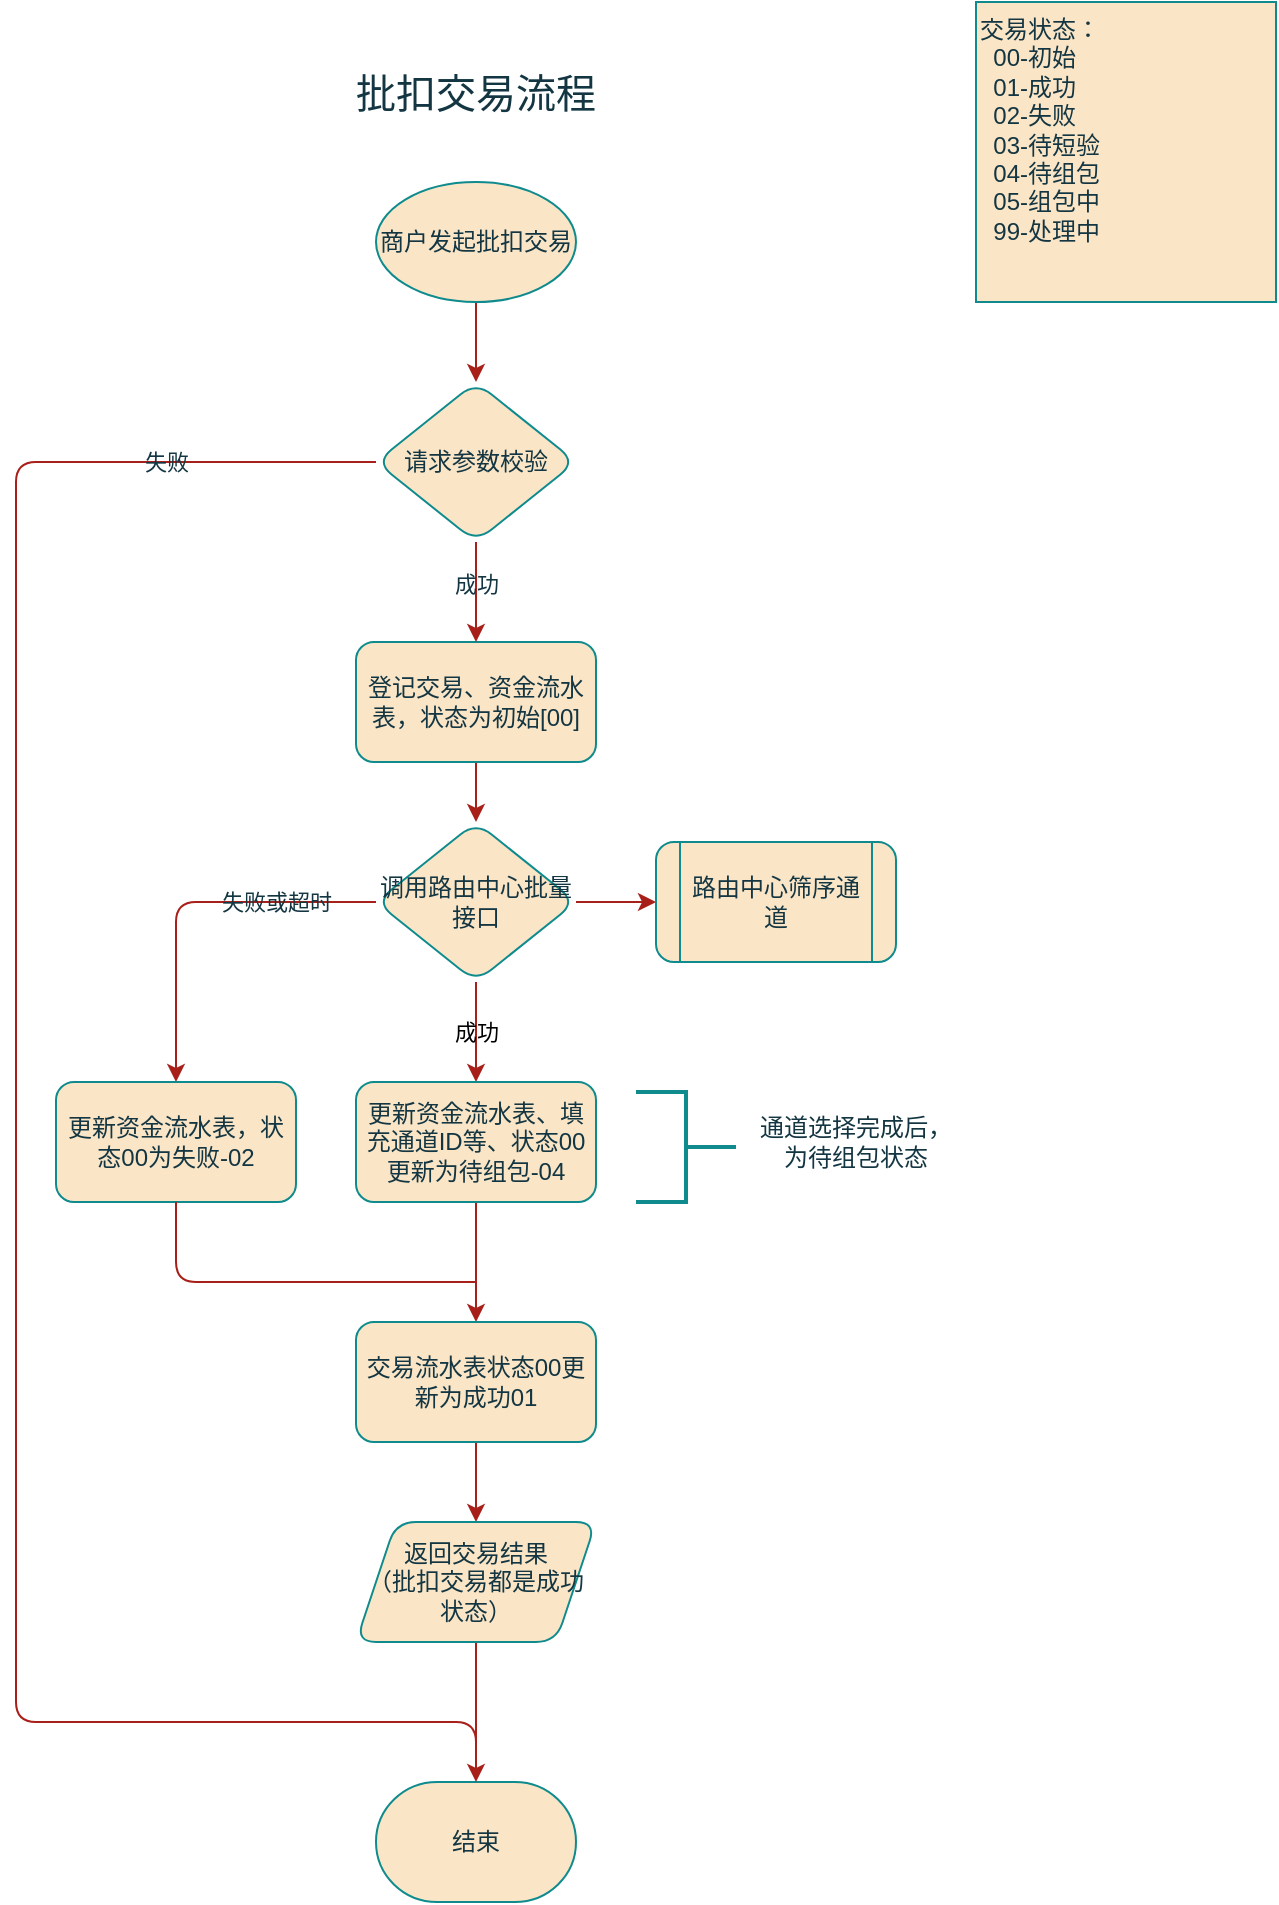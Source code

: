 <mxfile version="21.3.5" type="github" pages="4">
  <diagram id="C5RBs43oDa-KdzZeNtuy" name="批扣交易流程">
    <mxGraphModel dx="714" dy="625" grid="1" gridSize="10" guides="1" tooltips="1" connect="1" arrows="1" fold="1" page="1" pageScale="1" pageWidth="980" pageHeight="1390" background="none" math="1" shadow="0">
      <root>
        <mxCell id="WIyWlLk6GJQsqaUBKTNV-0" />
        <mxCell id="WIyWlLk6GJQsqaUBKTNV-1" parent="WIyWlLk6GJQsqaUBKTNV-0" />
        <mxCell id="WIyWlLk6GJQsqaUBKTNV-4" value="Yes" style="rounded=1;html=1;jettySize=auto;orthogonalLoop=1;fontSize=11;endArrow=block;endFill=0;endSize=8;strokeWidth=1;shadow=0;labelBackgroundColor=none;edgeStyle=orthogonalEdgeStyle;fontColor=default;strokeColor=#A8201A;" parent="WIyWlLk6GJQsqaUBKTNV-1" edge="1">
          <mxGeometry y="20" relative="1" as="geometry">
            <mxPoint as="offset" />
            <mxPoint x="220" y="250" as="sourcePoint" />
          </mxGeometry>
        </mxCell>
        <mxCell id="WIyWlLk6GJQsqaUBKTNV-8" value="No" style="rounded=1;html=1;jettySize=auto;orthogonalLoop=1;fontSize=11;endArrow=block;endFill=0;endSize=8;strokeWidth=1;shadow=0;labelBackgroundColor=none;edgeStyle=orthogonalEdgeStyle;fontColor=default;strokeColor=#A8201A;" parent="WIyWlLk6GJQsqaUBKTNV-1" edge="1">
          <mxGeometry x="0.333" y="20" relative="1" as="geometry">
            <mxPoint as="offset" />
            <mxPoint x="220" y="370" as="sourcePoint" />
          </mxGeometry>
        </mxCell>
        <mxCell id="WIyWlLk6GJQsqaUBKTNV-9" value="Yes" style="edgeStyle=orthogonalEdgeStyle;rounded=1;html=1;jettySize=auto;orthogonalLoop=1;fontSize=11;endArrow=block;endFill=0;endSize=8;strokeWidth=1;shadow=0;labelBackgroundColor=none;fontColor=default;strokeColor=#A8201A;" parent="WIyWlLk6GJQsqaUBKTNV-1" edge="1">
          <mxGeometry y="10" relative="1" as="geometry">
            <mxPoint as="offset" />
            <mxPoint x="270" y="330" as="sourcePoint" />
          </mxGeometry>
        </mxCell>
        <mxCell id="OF1I2wjS6nCLFCAFnDBd-7" value="" style="edgeStyle=orthogonalEdgeStyle;rounded=1;orthogonalLoop=1;jettySize=auto;html=1;strokeWidth=1;labelBackgroundColor=none;fontColor=default;labelBorderColor=none;strokeColor=#A8201A;" parent="WIyWlLk6GJQsqaUBKTNV-1" source="OF1I2wjS6nCLFCAFnDBd-5" edge="1">
          <mxGeometry relative="1" as="geometry">
            <mxPoint x="330" y="210" as="targetPoint" />
          </mxGeometry>
        </mxCell>
        <mxCell id="OF1I2wjS6nCLFCAFnDBd-5" value="商户发起批扣交易" style="strokeWidth=1;html=1;shape=mxgraph.flowchart.start_1;whiteSpace=wrap;labelBackgroundColor=none;rounded=1;labelBorderColor=none;fillColor=#FAE5C7;strokeColor=#0F8B8D;fontColor=#143642;" parent="WIyWlLk6GJQsqaUBKTNV-1" vertex="1">
          <mxGeometry x="280" y="110" width="100" height="60" as="geometry" />
        </mxCell>
        <mxCell id="OF1I2wjS6nCLFCAFnDBd-55" value="" style="edgeStyle=orthogonalEdgeStyle;rounded=1;orthogonalLoop=1;jettySize=auto;html=1;labelBackgroundColor=none;fontColor=default;labelBorderColor=none;strokeColor=#A8201A;" parent="WIyWlLk6GJQsqaUBKTNV-1" source="OF1I2wjS6nCLFCAFnDBd-12" target="OF1I2wjS6nCLFCAFnDBd-46" edge="1">
          <mxGeometry relative="1" as="geometry" />
        </mxCell>
        <mxCell id="OF1I2wjS6nCLFCAFnDBd-12" value="登记交易、资金流水表，状态为初始[00]" style="whiteSpace=wrap;html=1;strokeWidth=1;labelBackgroundColor=none;rounded=1;labelBorderColor=none;fillColor=#FAE5C7;strokeColor=#0F8B8D;fontColor=#143642;" parent="WIyWlLk6GJQsqaUBKTNV-1" vertex="1">
          <mxGeometry x="270" y="340" width="120" height="60" as="geometry" />
        </mxCell>
        <mxCell id="OF1I2wjS6nCLFCAFnDBd-14" value="结束" style="strokeWidth=1;html=1;shape=mxgraph.flowchart.terminator;whiteSpace=wrap;labelBackgroundColor=none;rounded=1;labelBorderColor=none;fillColor=#FAE5C7;strokeColor=#0F8B8D;fontColor=#143642;" parent="WIyWlLk6GJQsqaUBKTNV-1" vertex="1">
          <mxGeometry x="280" y="910" width="100" height="60" as="geometry" />
        </mxCell>
        <mxCell id="OF1I2wjS6nCLFCAFnDBd-27" value="" style="edgeStyle=orthogonalEdgeStyle;rounded=1;orthogonalLoop=1;jettySize=auto;html=1;endArrow=classic;endFill=1;entryX=0.5;entryY=0;entryDx=0;entryDy=0;entryPerimeter=0;labelBackgroundColor=none;fontColor=default;labelBorderColor=none;strokeColor=#A8201A;" parent="WIyWlLk6GJQsqaUBKTNV-1" source="OF1I2wjS6nCLFCAFnDBd-24" target="OF1I2wjS6nCLFCAFnDBd-14" edge="1">
          <mxGeometry relative="1" as="geometry">
            <mxPoint x="330" y="450" as="targetPoint" />
            <Array as="points">
              <mxPoint x="100" y="250" />
              <mxPoint x="100" y="880" />
              <mxPoint x="330" y="880" />
            </Array>
          </mxGeometry>
        </mxCell>
        <mxCell id="OF1I2wjS6nCLFCAFnDBd-178" value="失败" style="edgeLabel;html=1;align=center;verticalAlign=middle;resizable=0;points=[];labelBackgroundColor=none;rounded=1;labelBorderColor=none;fontColor=#143642;" parent="OF1I2wjS6nCLFCAFnDBd-27" vertex="1" connectable="0">
          <mxGeometry x="-0.806" relative="1" as="geometry">
            <mxPoint x="-1" as="offset" />
          </mxGeometry>
        </mxCell>
        <mxCell id="OF1I2wjS6nCLFCAFnDBd-30" value="" style="edgeStyle=orthogonalEdgeStyle;rounded=1;orthogonalLoop=1;jettySize=auto;html=1;labelBackgroundColor=none;fontColor=default;labelBorderColor=none;strokeColor=#A8201A;" parent="WIyWlLk6GJQsqaUBKTNV-1" source="OF1I2wjS6nCLFCAFnDBd-24" target="OF1I2wjS6nCLFCAFnDBd-12" edge="1">
          <mxGeometry relative="1" as="geometry" />
        </mxCell>
        <mxCell id="OF1I2wjS6nCLFCAFnDBd-31" value="成功" style="edgeLabel;html=1;align=center;verticalAlign=middle;resizable=0;points=[];labelBackgroundColor=none;rounded=1;labelBorderColor=none;fontColor=#143642;" parent="OF1I2wjS6nCLFCAFnDBd-30" vertex="1" connectable="0">
          <mxGeometry x="-0.175" relative="1" as="geometry">
            <mxPoint as="offset" />
          </mxGeometry>
        </mxCell>
        <mxCell id="OF1I2wjS6nCLFCAFnDBd-24" value="请求参数校验" style="rhombus;whiteSpace=wrap;html=1;strokeWidth=1;labelBackgroundColor=none;rounded=1;labelBorderColor=none;fillColor=#FAE5C7;strokeColor=#0F8B8D;fontColor=#143642;" parent="WIyWlLk6GJQsqaUBKTNV-1" vertex="1">
          <mxGeometry x="280" y="210" width="100" height="80" as="geometry" />
        </mxCell>
        <mxCell id="OF1I2wjS6nCLFCAFnDBd-50" value="" style="edgeStyle=orthogonalEdgeStyle;rounded=1;orthogonalLoop=1;jettySize=auto;html=1;labelBackgroundColor=none;fontColor=default;exitX=0;exitY=0.5;exitDx=0;exitDy=0;labelBorderColor=none;strokeColor=#A8201A;" parent="WIyWlLk6GJQsqaUBKTNV-1" source="OF1I2wjS6nCLFCAFnDBd-46" target="OF1I2wjS6nCLFCAFnDBd-49" edge="1">
          <mxGeometry relative="1" as="geometry">
            <mxPoint x="70" y="470" as="sourcePoint" />
          </mxGeometry>
        </mxCell>
        <mxCell id="OF1I2wjS6nCLFCAFnDBd-51" value="失败或超时" style="edgeLabel;html=1;align=center;verticalAlign=middle;resizable=0;points=[];labelBackgroundColor=none;rounded=1;labelBorderColor=none;fontColor=#143642;" parent="OF1I2wjS6nCLFCAFnDBd-50" vertex="1" connectable="0">
          <mxGeometry x="-0.114" relative="1" as="geometry">
            <mxPoint x="34" as="offset" />
          </mxGeometry>
        </mxCell>
        <mxCell id="OF1I2wjS6nCLFCAFnDBd-54" value="成功" style="edgeStyle=orthogonalEdgeStyle;rounded=1;orthogonalLoop=1;jettySize=auto;html=1;labelBackgroundColor=none;fontColor=default;labelBorderColor=none;strokeColor=#A8201A;" parent="WIyWlLk6GJQsqaUBKTNV-1" source="OF1I2wjS6nCLFCAFnDBd-46" target="OF1I2wjS6nCLFCAFnDBd-53" edge="1">
          <mxGeometry relative="1" as="geometry" />
        </mxCell>
        <mxCell id="OF1I2wjS6nCLFCAFnDBd-180" value="" style="edgeStyle=orthogonalEdgeStyle;rounded=1;orthogonalLoop=1;jettySize=auto;html=1;labelBackgroundColor=none;fontColor=default;labelBorderColor=none;strokeColor=#A8201A;" parent="WIyWlLk6GJQsqaUBKTNV-1" source="OF1I2wjS6nCLFCAFnDBd-46" target="OF1I2wjS6nCLFCAFnDBd-179" edge="1">
          <mxGeometry relative="1" as="geometry" />
        </mxCell>
        <mxCell id="OF1I2wjS6nCLFCAFnDBd-46" value="调用路由中心批量接口" style="rhombus;whiteSpace=wrap;html=1;strokeWidth=1;labelBackgroundColor=none;rounded=1;labelBorderColor=none;fillColor=#FAE5C7;strokeColor=#0F8B8D;fontColor=#143642;" parent="WIyWlLk6GJQsqaUBKTNV-1" vertex="1">
          <mxGeometry x="280" y="430" width="100" height="80" as="geometry" />
        </mxCell>
        <mxCell id="OF1I2wjS6nCLFCAFnDBd-49" value="更新资金流水表，状态00为失败-02" style="whiteSpace=wrap;html=1;strokeWidth=1;labelBackgroundColor=none;rounded=1;labelBorderColor=none;fillColor=#FAE5C7;strokeColor=#0F8B8D;fontColor=#143642;" parent="WIyWlLk6GJQsqaUBKTNV-1" vertex="1">
          <mxGeometry x="120" y="560" width="120" height="60" as="geometry" />
        </mxCell>
        <mxCell id="OF1I2wjS6nCLFCAFnDBd-58" value="" style="edgeStyle=orthogonalEdgeStyle;rounded=1;orthogonalLoop=1;jettySize=auto;html=1;labelBackgroundColor=none;fontColor=default;labelBorderColor=none;strokeColor=#A8201A;" parent="WIyWlLk6GJQsqaUBKTNV-1" source="OF1I2wjS6nCLFCAFnDBd-53" target="OF1I2wjS6nCLFCAFnDBd-57" edge="1">
          <mxGeometry relative="1" as="geometry" />
        </mxCell>
        <mxCell id="OF1I2wjS6nCLFCAFnDBd-53" value="更新资金流水表、填充通道ID等、状态00更新为待组包-04" style="whiteSpace=wrap;html=1;strokeWidth=1;labelBackgroundColor=none;rounded=1;labelBorderColor=none;fillColor=#FAE5C7;strokeColor=#0F8B8D;fontColor=#143642;" parent="WIyWlLk6GJQsqaUBKTNV-1" vertex="1">
          <mxGeometry x="270" y="560" width="120" height="60" as="geometry" />
        </mxCell>
        <mxCell id="OF1I2wjS6nCLFCAFnDBd-65" value="" style="edgeStyle=orthogonalEdgeStyle;rounded=1;orthogonalLoop=1;jettySize=auto;html=1;labelBackgroundColor=none;fontColor=default;labelBorderColor=none;strokeColor=#A8201A;" parent="WIyWlLk6GJQsqaUBKTNV-1" source="OF1I2wjS6nCLFCAFnDBd-57" target="OF1I2wjS6nCLFCAFnDBd-64" edge="1">
          <mxGeometry relative="1" as="geometry" />
        </mxCell>
        <mxCell id="OF1I2wjS6nCLFCAFnDBd-57" value="交易流水表状态00更新为成功01" style="whiteSpace=wrap;html=1;strokeWidth=1;labelBackgroundColor=none;rounded=1;labelBorderColor=none;fillColor=#FAE5C7;strokeColor=#0F8B8D;fontColor=#143642;" parent="WIyWlLk6GJQsqaUBKTNV-1" vertex="1">
          <mxGeometry x="270" y="680" width="120" height="60" as="geometry" />
        </mxCell>
        <mxCell id="OF1I2wjS6nCLFCAFnDBd-67" value="" style="edgeStyle=orthogonalEdgeStyle;rounded=1;orthogonalLoop=1;jettySize=auto;html=1;endArrow=none;endFill=0;labelBackgroundColor=none;fontColor=default;labelBorderColor=none;strokeColor=#A8201A;" parent="WIyWlLk6GJQsqaUBKTNV-1" source="OF1I2wjS6nCLFCAFnDBd-64" edge="1">
          <mxGeometry relative="1" as="geometry">
            <mxPoint x="330" y="900" as="targetPoint" />
          </mxGeometry>
        </mxCell>
        <mxCell id="OF1I2wjS6nCLFCAFnDBd-64" value="返回交易结果&lt;br&gt;（批扣交易都是成功状态）" style="shape=parallelogram;perimeter=parallelogramPerimeter;whiteSpace=wrap;html=1;fixedSize=1;strokeWidth=1;labelBackgroundColor=none;rounded=1;labelBorderColor=none;fillColor=#FAE5C7;strokeColor=#0F8B8D;fontColor=#143642;" parent="WIyWlLk6GJQsqaUBKTNV-1" vertex="1">
          <mxGeometry x="270" y="780" width="120" height="60" as="geometry" />
        </mxCell>
        <mxCell id="OF1I2wjS6nCLFCAFnDBd-71" value="批扣交易流程" style="text;html=1;strokeColor=none;fillColor=none;align=center;verticalAlign=middle;whiteSpace=wrap;rounded=1;fontSize=20;labelBackgroundColor=none;labelBorderColor=none;fontColor=#143642;" parent="WIyWlLk6GJQsqaUBKTNV-1" vertex="1">
          <mxGeometry x="240" y="50" width="180" height="30" as="geometry" />
        </mxCell>
        <mxCell id="OF1I2wjS6nCLFCAFnDBd-97" value="" style="edgeStyle=orthogonalEdgeStyle;rounded=1;orthogonalLoop=1;jettySize=auto;html=1;labelBackgroundColor=none;fontColor=default;labelBorderColor=none;strokeColor=#A8201A;" parent="WIyWlLk6GJQsqaUBKTNV-1" edge="1">
          <mxGeometry relative="1" as="geometry">
            <mxPoint x="800" y="150" as="sourcePoint" />
          </mxGeometry>
        </mxCell>
        <mxCell id="OF1I2wjS6nCLFCAFnDBd-110" value="" style="edgeStyle=orthogonalEdgeStyle;rounded=1;orthogonalLoop=1;jettySize=auto;html=1;labelBackgroundColor=none;fontColor=default;labelBorderColor=none;strokeColor=#A8201A;" parent="WIyWlLk6GJQsqaUBKTNV-1" edge="1">
          <mxGeometry relative="1" as="geometry">
            <mxPoint x="800" y="460" as="sourcePoint" />
          </mxGeometry>
        </mxCell>
        <mxCell id="OF1I2wjS6nCLFCAFnDBd-113" value="成功" style="edgeLabel;html=1;align=center;verticalAlign=middle;resizable=0;points=[];labelBackgroundColor=none;rounded=1;labelBorderColor=none;fontColor=#143642;" parent="OF1I2wjS6nCLFCAFnDBd-110" vertex="1" connectable="0">
          <mxGeometry x="-0.4" relative="1" as="geometry">
            <mxPoint y="-5" as="offset" />
          </mxGeometry>
        </mxCell>
        <mxCell id="OF1I2wjS6nCLFCAFnDBd-87" value="" style="edgeStyle=orthogonalEdgeStyle;rounded=1;orthogonalLoop=1;jettySize=auto;html=1;labelBackgroundColor=none;fontColor=default;labelBorderColor=none;strokeColor=#A8201A;" parent="WIyWlLk6GJQsqaUBKTNV-1" edge="1">
          <mxGeometry relative="1" as="geometry">
            <mxPoint x="800" y="240" as="sourcePoint" />
          </mxGeometry>
        </mxCell>
        <mxCell id="OF1I2wjS6nCLFCAFnDBd-99" value="" style="edgeStyle=orthogonalEdgeStyle;rounded=1;orthogonalLoop=1;jettySize=auto;html=1;labelBackgroundColor=none;fontColor=default;labelBorderColor=none;strokeColor=#A8201A;" parent="WIyWlLk6GJQsqaUBKTNV-1" edge="1">
          <mxGeometry relative="1" as="geometry">
            <mxPoint x="800" y="350" as="sourcePoint" />
          </mxGeometry>
        </mxCell>
        <mxCell id="OF1I2wjS6nCLFCAFnDBd-103" value="否" style="edgeLabel;html=1;align=center;verticalAlign=middle;resizable=0;points=[];labelBackgroundColor=none;rounded=1;labelBorderColor=none;fontColor=#143642;" parent="OF1I2wjS6nCLFCAFnDBd-99" vertex="1" connectable="0">
          <mxGeometry x="-0.28" y="-2" relative="1" as="geometry">
            <mxPoint as="offset" />
          </mxGeometry>
        </mxCell>
        <mxCell id="OF1I2wjS6nCLFCAFnDBd-126" value="" style="edgeStyle=orthogonalEdgeStyle;rounded=1;orthogonalLoop=1;jettySize=auto;html=1;labelBackgroundColor=none;fontColor=default;labelBorderColor=none;strokeColor=#A8201A;" parent="WIyWlLk6GJQsqaUBKTNV-1" edge="1">
          <mxGeometry relative="1" as="geometry">
            <mxPoint x="800" y="750" as="sourcePoint" />
          </mxGeometry>
        </mxCell>
        <mxCell id="OF1I2wjS6nCLFCAFnDBd-111" value="" style="edgeStyle=orthogonalEdgeStyle;rounded=1;orthogonalLoop=1;jettySize=auto;html=1;labelBackgroundColor=none;fontColor=default;labelBorderColor=none;strokeColor=#A8201A;" parent="WIyWlLk6GJQsqaUBKTNV-1" edge="1">
          <mxGeometry relative="1" as="geometry">
            <mxPoint x="800" y="550" as="sourcePoint" />
          </mxGeometry>
        </mxCell>
        <mxCell id="OF1I2wjS6nCLFCAFnDBd-112" value="" style="edgeStyle=orthogonalEdgeStyle;rounded=1;orthogonalLoop=1;jettySize=auto;html=1;labelBackgroundColor=none;fontColor=default;labelBorderColor=none;strokeColor=#A8201A;" parent="WIyWlLk6GJQsqaUBKTNV-1" edge="1">
          <mxGeometry relative="1" as="geometry">
            <mxPoint x="800" y="660" as="sourcePoint" />
          </mxGeometry>
        </mxCell>
        <mxCell id="OF1I2wjS6nCLFCAFnDBd-114" value="否" style="edgeLabel;html=1;align=center;verticalAlign=middle;resizable=0;points=[];labelBackgroundColor=none;rounded=1;labelBorderColor=none;fontColor=#143642;" parent="OF1I2wjS6nCLFCAFnDBd-112" vertex="1" connectable="0">
          <mxGeometry x="-0.3" relative="1" as="geometry">
            <mxPoint y="-8" as="offset" />
          </mxGeometry>
        </mxCell>
        <mxCell id="OF1I2wjS6nCLFCAFnDBd-128" value="" style="edgeStyle=orthogonalEdgeStyle;rounded=1;orthogonalLoop=1;jettySize=auto;html=1;labelBackgroundColor=none;fontColor=default;labelBorderColor=none;strokeColor=#A8201A;" parent="WIyWlLk6GJQsqaUBKTNV-1" edge="1">
          <mxGeometry relative="1" as="geometry">
            <mxPoint x="800" y="850" as="sourcePoint" />
          </mxGeometry>
        </mxCell>
        <mxCell id="OF1I2wjS6nCLFCAFnDBd-137" value="" style="edgeStyle=orthogonalEdgeStyle;rounded=1;orthogonalLoop=1;jettySize=auto;html=1;labelBackgroundColor=none;fontColor=default;labelBorderColor=none;strokeColor=#A8201A;" parent="WIyWlLk6GJQsqaUBKTNV-1" edge="1">
          <mxGeometry relative="1" as="geometry">
            <mxPoint x="800" y="950" as="sourcePoint" />
          </mxGeometry>
        </mxCell>
        <mxCell id="OF1I2wjS6nCLFCAFnDBd-148" value="" style="edgeStyle=orthogonalEdgeStyle;rounded=1;orthogonalLoop=1;jettySize=auto;html=1;labelBackgroundColor=none;fontColor=default;labelBorderColor=none;strokeColor=#A8201A;" parent="WIyWlLk6GJQsqaUBKTNV-1" edge="1">
          <mxGeometry relative="1" as="geometry">
            <mxPoint x="800" y="1050" as="sourcePoint" />
          </mxGeometry>
        </mxCell>
        <mxCell id="OF1I2wjS6nCLFCAFnDBd-150" value="" style="edgeStyle=orthogonalEdgeStyle;rounded=1;orthogonalLoop=1;jettySize=auto;html=1;labelBackgroundColor=none;fontColor=default;labelBorderColor=none;strokeColor=#A8201A;" parent="WIyWlLk6GJQsqaUBKTNV-1" edge="1">
          <mxGeometry relative="1" as="geometry">
            <mxPoint x="750" y="1120" as="sourcePoint" />
            <Array as="points">
              <mxPoint x="640" y="1120" />
            </Array>
          </mxGeometry>
        </mxCell>
        <mxCell id="OF1I2wjS6nCLFCAFnDBd-151" value="失败" style="edgeLabel;html=1;align=center;verticalAlign=middle;resizable=0;points=[];labelBackgroundColor=none;rounded=1;labelBorderColor=none;fontColor=#143642;" parent="OF1I2wjS6nCLFCAFnDBd-150" vertex="1" connectable="0">
          <mxGeometry x="0.114" y="-1" relative="1" as="geometry">
            <mxPoint x="41" y="1" as="offset" />
          </mxGeometry>
        </mxCell>
        <mxCell id="OF1I2wjS6nCLFCAFnDBd-166" value="" style="edgeStyle=orthogonalEdgeStyle;rounded=1;orthogonalLoop=1;jettySize=auto;html=1;labelBackgroundColor=none;fontColor=default;labelBorderColor=none;strokeColor=#A8201A;" parent="WIyWlLk6GJQsqaUBKTNV-1" edge="1">
          <mxGeometry relative="1" as="geometry">
            <mxPoint x="800" y="1260" as="sourcePoint" />
          </mxGeometry>
        </mxCell>
        <mxCell id="OF1I2wjS6nCLFCAFnDBd-168" value="" style="edgeStyle=orthogonalEdgeStyle;rounded=1;orthogonalLoop=1;jettySize=auto;html=1;labelBackgroundColor=none;fontColor=default;labelBorderColor=none;strokeColor=#A8201A;" parent="WIyWlLk6GJQsqaUBKTNV-1" edge="1">
          <mxGeometry relative="1" as="geometry">
            <mxPoint x="740" y="1320" as="sourcePoint" />
          </mxGeometry>
        </mxCell>
        <mxCell id="OF1I2wjS6nCLFCAFnDBd-169" value="" style="edgeStyle=orthogonalEdgeStyle;rounded=1;orthogonalLoop=1;jettySize=auto;html=1;labelBackgroundColor=none;fontColor=default;labelBorderColor=none;strokeColor=#A8201A;" parent="WIyWlLk6GJQsqaUBKTNV-1" edge="1">
          <mxGeometry relative="1" as="geometry">
            <mxPoint x="800" y="1350" as="sourcePoint" />
          </mxGeometry>
        </mxCell>
        <mxCell id="OF1I2wjS6nCLFCAFnDBd-177" value="" style="endArrow=none;html=1;rounded=1;endFill=0;labelBackgroundColor=none;fontColor=default;labelBorderColor=none;strokeColor=#A8201A;" parent="WIyWlLk6GJQsqaUBKTNV-1" edge="1">
          <mxGeometry width="50" height="50" relative="1" as="geometry">
            <mxPoint x="180" y="620" as="sourcePoint" />
            <mxPoint x="330" y="660" as="targetPoint" />
            <Array as="points">
              <mxPoint x="180" y="660" />
            </Array>
          </mxGeometry>
        </mxCell>
        <mxCell id="OF1I2wjS6nCLFCAFnDBd-179" value="路由中心筛序通道" style="shape=process;whiteSpace=wrap;html=1;backgroundOutline=1;strokeWidth=1;labelBackgroundColor=none;rounded=1;labelBorderColor=none;fillColor=#FAE5C7;strokeColor=#0F8B8D;fontColor=#143642;" parent="WIyWlLk6GJQsqaUBKTNV-1" vertex="1">
          <mxGeometry x="420" y="440" width="120" height="60" as="geometry" />
        </mxCell>
        <mxCell id="OF1I2wjS6nCLFCAFnDBd-204" value="" style="edgeStyle=orthogonalEdgeStyle;orthogonalLoop=1;jettySize=auto;html=1;labelBackgroundColor=none;fontColor=default;strokeColor=#A8201A;" parent="WIyWlLk6GJQsqaUBKTNV-1" edge="1">
          <mxGeometry relative="1" as="geometry">
            <mxPoint x="-405" y="275" as="sourcePoint" />
          </mxGeometry>
        </mxCell>
        <mxCell id="jvMQINnhMS8l7ZN9EOfu-0" value="交易状态：&lt;br&gt;&amp;nbsp; 00-初始&lt;br&gt;&amp;nbsp; 01-成功&lt;br&gt;&amp;nbsp; 02-失败&lt;br&gt;&amp;nbsp; 03-待短验&lt;br&gt;&amp;nbsp; 04-待组包&lt;br&gt;&amp;nbsp; 05-组包中&lt;br&gt;&amp;nbsp; 99-处理中" style="whiteSpace=wrap;html=1;aspect=fixed;strokeColor=#0F8B8D;fontColor=#143642;fillColor=#FAE5C7;align=left;verticalAlign=top;" parent="WIyWlLk6GJQsqaUBKTNV-1" vertex="1">
          <mxGeometry x="580" y="20" width="150" height="150" as="geometry" />
        </mxCell>
        <mxCell id="jvMQINnhMS8l7ZN9EOfu-3" value="" style="strokeWidth=2;html=1;shape=mxgraph.flowchart.annotation_2;align=left;labelPosition=right;pointerEvents=1;strokeColor=#0F8B8D;fontColor=#143642;fillColor=#FAE5C7;direction=west;" parent="WIyWlLk6GJQsqaUBKTNV-1" vertex="1">
          <mxGeometry x="410" y="565" width="50" height="55" as="geometry" />
        </mxCell>
        <mxCell id="jvMQINnhMS8l7ZN9EOfu-4" value="通道选择完成后，&lt;br&gt;为待组包状态" style="text;html=1;strokeColor=none;fillColor=none;align=center;verticalAlign=middle;whiteSpace=wrap;rounded=0;fontColor=#143642;" parent="WIyWlLk6GJQsqaUBKTNV-1" vertex="1">
          <mxGeometry x="430" y="579" width="180" height="22" as="geometry" />
        </mxCell>
      </root>
    </mxGraphModel>
  </diagram>
  <diagram id="H5hXUL2En8lBKoJXusl8" name="组包任务流程">
    <mxGraphModel dx="1026" dy="595" grid="1" gridSize="10" guides="1" tooltips="1" connect="1" arrows="1" fold="1" page="1" pageScale="1" pageWidth="980" pageHeight="1390" math="0" shadow="0">
      <root>
        <mxCell id="0" />
        <mxCell id="1" parent="0" />
        <mxCell id="MyXVgSd4N1Hs7LnlCGAf-26" value="" style="edgeStyle=orthogonalEdgeStyle;rounded=1;orthogonalLoop=1;jettySize=auto;html=1;labelBackgroundColor=none;fontColor=default;labelBorderColor=none;strokeColor=#A8201A;" edge="1" parent="1" source="MyXVgSd4N1Hs7LnlCGAf-27" target="MyXVgSd4N1Hs7LnlCGAf-34">
          <mxGeometry relative="1" as="geometry" />
        </mxCell>
        <mxCell id="MyXVgSd4N1Hs7LnlCGAf-27" value="组包任务开始" style="strokeWidth=1;html=1;shape=mxgraph.flowchart.start_1;whiteSpace=wrap;labelBackgroundColor=none;rounded=1;labelBorderColor=none;fillColor=#FAE5C7;strokeColor=#0F8B8D;fontColor=#143642;" vertex="1" parent="1">
          <mxGeometry x="450" y="50" width="100" height="60" as="geometry" />
        </mxCell>
        <mxCell id="MyXVgSd4N1Hs7LnlCGAf-28" value="" style="edgeStyle=orthogonalEdgeStyle;rounded=1;orthogonalLoop=1;jettySize=auto;html=1;labelBackgroundColor=none;fontColor=default;labelBorderColor=none;strokeColor=#A8201A;" edge="1" parent="1" source="MyXVgSd4N1Hs7LnlCGAf-32" target="MyXVgSd4N1Hs7LnlCGAf-41">
          <mxGeometry relative="1" as="geometry" />
        </mxCell>
        <mxCell id="MyXVgSd4N1Hs7LnlCGAf-29" value="成功" style="edgeLabel;html=1;align=center;verticalAlign=middle;resizable=0;points=[];labelBackgroundColor=none;rounded=1;labelBorderColor=none;fontColor=#143642;" vertex="1" connectable="0" parent="MyXVgSd4N1Hs7LnlCGAf-28">
          <mxGeometry x="-0.4" relative="1" as="geometry">
            <mxPoint y="-5" as="offset" />
          </mxGeometry>
        </mxCell>
        <mxCell id="MyXVgSd4N1Hs7LnlCGAf-30" value="" style="edgeStyle=orthogonalEdgeStyle;rounded=1;orthogonalLoop=1;jettySize=auto;html=1;endArrow=none;endFill=0;labelBackgroundColor=none;strokeColor=#A8201A;fontColor=default;" edge="1" parent="1" source="MyXVgSd4N1Hs7LnlCGAf-32">
          <mxGeometry relative="1" as="geometry">
            <mxPoint x="500" y="1380" as="targetPoint" />
            <Array as="points">
              <mxPoint x="661" y="380" />
            </Array>
          </mxGeometry>
        </mxCell>
        <mxCell id="MyXVgSd4N1Hs7LnlCGAf-31" value="失败" style="edgeLabel;html=1;align=center;verticalAlign=middle;resizable=0;points=[];rounded=1;labelBackgroundColor=none;fontColor=#143642;" vertex="1" connectable="0" parent="MyXVgSd4N1Hs7LnlCGAf-30">
          <mxGeometry x="-0.236" relative="1" as="geometry">
            <mxPoint x="-71" y="-375" as="offset" />
          </mxGeometry>
        </mxCell>
        <mxCell id="MyXVgSd4N1Hs7LnlCGAf-32" value="获取组包任务锁" style="rhombus;whiteSpace=wrap;html=1;strokeWidth=1;labelBackgroundColor=none;rounded=1;labelBorderColor=none;fillColor=#FAE5C7;strokeColor=#0F8B8D;fontColor=#143642;" vertex="1" parent="1">
          <mxGeometry x="450" y="340" width="100" height="80" as="geometry" />
        </mxCell>
        <mxCell id="MyXVgSd4N1Hs7LnlCGAf-33" value="" style="edgeStyle=orthogonalEdgeStyle;rounded=1;orthogonalLoop=1;jettySize=auto;html=1;labelBackgroundColor=none;fontColor=default;labelBorderColor=none;strokeColor=#A8201A;" edge="1" parent="1" source="MyXVgSd4N1Hs7LnlCGAf-34" target="MyXVgSd4N1Hs7LnlCGAf-37">
          <mxGeometry relative="1" as="geometry" />
        </mxCell>
        <mxCell id="MyXVgSd4N1Hs7LnlCGAf-34" value="查询待组包的资金流水，状态为[04]" style="whiteSpace=wrap;html=1;strokeWidth=1;labelBackgroundColor=none;rounded=1;labelBorderColor=none;fillColor=#FAE5C7;strokeColor=#0F8B8D;fontColor=#143642;" vertex="1" parent="1">
          <mxGeometry x="440" y="140" width="120" height="60" as="geometry" />
        </mxCell>
        <mxCell id="MyXVgSd4N1Hs7LnlCGAf-35" value="" style="edgeStyle=orthogonalEdgeStyle;rounded=1;orthogonalLoop=1;jettySize=auto;html=1;labelBackgroundColor=none;fontColor=default;labelBorderColor=none;strokeColor=#A8201A;" edge="1" parent="1" source="MyXVgSd4N1Hs7LnlCGAf-37" target="MyXVgSd4N1Hs7LnlCGAf-32">
          <mxGeometry relative="1" as="geometry" />
        </mxCell>
        <mxCell id="MyXVgSd4N1Hs7LnlCGAf-36" value="否" style="edgeLabel;html=1;align=center;verticalAlign=middle;resizable=0;points=[];labelBackgroundColor=none;rounded=1;labelBorderColor=none;fontColor=#143642;" vertex="1" connectable="0" parent="MyXVgSd4N1Hs7LnlCGAf-35">
          <mxGeometry x="-0.28" y="-2" relative="1" as="geometry">
            <mxPoint as="offset" />
          </mxGeometry>
        </mxCell>
        <mxCell id="MyXVgSd4N1Hs7LnlCGAf-37" value="待组包流水是否为空" style="rhombus;whiteSpace=wrap;html=1;strokeWidth=1;labelBackgroundColor=none;rounded=1;labelBorderColor=none;fillColor=#FAE5C7;strokeColor=#0F8B8D;fontColor=#143642;" vertex="1" parent="1">
          <mxGeometry x="450" y="220" width="100" height="80" as="geometry" />
        </mxCell>
        <mxCell id="MyXVgSd4N1Hs7LnlCGAf-38" value="" style="edgeStyle=orthogonalEdgeStyle;rounded=1;orthogonalLoop=1;jettySize=auto;html=1;labelBackgroundColor=none;fontColor=default;labelBorderColor=none;strokeColor=#A8201A;" edge="1" parent="1" source="MyXVgSd4N1Hs7LnlCGAf-39" target="MyXVgSd4N1Hs7LnlCGAf-48">
          <mxGeometry relative="1" as="geometry" />
        </mxCell>
        <mxCell id="MyXVgSd4N1Hs7LnlCGAf-39" value="资金流水待组包[04]更新为组包中[05]" style="whiteSpace=wrap;html=1;strokeWidth=1;labelBackgroundColor=none;rounded=1;labelBorderColor=none;fillColor=#FAE5C7;strokeColor=#0F8B8D;fontColor=#143642;" vertex="1" parent="1">
          <mxGeometry x="440" y="650" width="120" height="60" as="geometry" />
        </mxCell>
        <mxCell id="MyXVgSd4N1Hs7LnlCGAf-40" value="" style="edgeStyle=orthogonalEdgeStyle;rounded=1;orthogonalLoop=1;jettySize=auto;html=1;labelBackgroundColor=none;fontColor=default;labelBorderColor=none;strokeColor=#A8201A;" edge="1" parent="1" source="MyXVgSd4N1Hs7LnlCGAf-41" target="MyXVgSd4N1Hs7LnlCGAf-46">
          <mxGeometry relative="1" as="geometry" />
        </mxCell>
        <mxCell id="MyXVgSd4N1Hs7LnlCGAf-41" value="查询待组包的资金流水，状态为[04]" style="whiteSpace=wrap;html=1;strokeWidth=1;labelBackgroundColor=none;rounded=1;labelBorderColor=none;fillColor=#FAE5C7;strokeColor=#0F8B8D;fontColor=#143642;" vertex="1" parent="1">
          <mxGeometry x="440" y="450" width="120" height="60" as="geometry" />
        </mxCell>
        <mxCell id="MyXVgSd4N1Hs7LnlCGAf-42" value="" style="edgeStyle=orthogonalEdgeStyle;rounded=1;orthogonalLoop=1;jettySize=auto;html=1;labelBackgroundColor=none;fontColor=default;labelBorderColor=none;strokeColor=#A8201A;" edge="1" parent="1" source="MyXVgSd4N1Hs7LnlCGAf-46" target="MyXVgSd4N1Hs7LnlCGAf-39">
          <mxGeometry relative="1" as="geometry" />
        </mxCell>
        <mxCell id="MyXVgSd4N1Hs7LnlCGAf-43" value="否" style="edgeLabel;html=1;align=center;verticalAlign=middle;resizable=0;points=[];labelBackgroundColor=none;rounded=1;labelBorderColor=none;fontColor=#143642;" vertex="1" connectable="0" parent="MyXVgSd4N1Hs7LnlCGAf-42">
          <mxGeometry x="-0.3" relative="1" as="geometry">
            <mxPoint y="6" as="offset" />
          </mxGeometry>
        </mxCell>
        <mxCell id="MyXVgSd4N1Hs7LnlCGAf-44" value="" style="edgeStyle=orthogonalEdgeStyle;rounded=1;orthogonalLoop=1;jettySize=auto;html=1;endArrow=none;endFill=0;labelBackgroundColor=none;fontColor=default;labelBorderColor=none;strokeColor=#A8201A;" edge="1" parent="1" source="MyXVgSd4N1Hs7LnlCGAf-46">
          <mxGeometry relative="1" as="geometry">
            <mxPoint x="500" y="1290" as="targetPoint" />
            <Array as="points">
              <mxPoint x="630" y="570" />
              <mxPoint x="630" y="1290" />
              <mxPoint x="560" y="1290" />
            </Array>
          </mxGeometry>
        </mxCell>
        <mxCell id="MyXVgSd4N1Hs7LnlCGAf-45" value="是" style="edgeLabel;html=1;align=center;verticalAlign=middle;resizable=0;points=[];labelBackgroundColor=none;rounded=1;labelBorderColor=none;fontColor=#143642;" vertex="1" connectable="0" parent="MyXVgSd4N1Hs7LnlCGAf-44">
          <mxGeometry x="-0.924" relative="1" as="geometry">
            <mxPoint as="offset" />
          </mxGeometry>
        </mxCell>
        <mxCell id="MyXVgSd4N1Hs7LnlCGAf-46" value="待组包流水是否为空" style="rhombus;whiteSpace=wrap;html=1;strokeWidth=1;labelBackgroundColor=none;rounded=1;labelBorderColor=none;fillColor=#FAE5C7;strokeColor=#0F8B8D;fontColor=#143642;" vertex="1" parent="1">
          <mxGeometry x="450" y="530" width="100" height="80" as="geometry" />
        </mxCell>
        <mxCell id="MyXVgSd4N1Hs7LnlCGAf-47" value="" style="edgeStyle=orthogonalEdgeStyle;rounded=1;orthogonalLoop=1;jettySize=auto;html=1;labelBackgroundColor=none;fontColor=default;labelBorderColor=none;strokeColor=#A8201A;" edge="1" parent="1" source="MyXVgSd4N1Hs7LnlCGAf-48" target="MyXVgSd4N1Hs7LnlCGAf-50">
          <mxGeometry relative="1" as="geometry" />
        </mxCell>
        <mxCell id="MyXVgSd4N1Hs7LnlCGAf-48" value="剔除更新失败的流水" style="whiteSpace=wrap;html=1;strokeWidth=1;labelBackgroundColor=none;rounded=1;labelBorderColor=none;fillColor=#FAE5C7;strokeColor=#0F8B8D;fontColor=#143642;" vertex="1" parent="1">
          <mxGeometry x="440" y="740" width="120" height="60" as="geometry" />
        </mxCell>
        <mxCell id="MyXVgSd4N1Hs7LnlCGAf-49" value="" style="edgeStyle=orthogonalEdgeStyle;rounded=1;orthogonalLoop=1;jettySize=auto;html=1;labelBackgroundColor=none;fontColor=default;labelBorderColor=none;strokeColor=#A8201A;" edge="1" parent="1" source="MyXVgSd4N1Hs7LnlCGAf-50" target="MyXVgSd4N1Hs7LnlCGAf-56">
          <mxGeometry relative="1" as="geometry" />
        </mxCell>
        <mxCell id="MyXVgSd4N1Hs7LnlCGAf-50" value="根据商户号、通道ID、组包大小 进行拆包（组包大小默认值为100，可配置）" style="whiteSpace=wrap;html=1;strokeWidth=1;labelBackgroundColor=none;rounded=1;labelBorderColor=none;fillColor=#FAE5C7;strokeColor=#0F8B8D;fontColor=#143642;" vertex="1" parent="1">
          <mxGeometry x="440" y="822.5" width="120" height="60" as="geometry" />
        </mxCell>
        <mxCell id="MyXVgSd4N1Hs7LnlCGAf-51" value="" style="strokeWidth=1;html=1;shape=mxgraph.flowchart.annotation_2;align=left;labelPosition=right;pointerEvents=1;labelBackgroundColor=none;rounded=1;labelBorderColor=none;fillColor=#FAE5C7;strokeColor=#0F8B8D;fontColor=#143642;" vertex="1" parent="1">
          <mxGeometry x="380" y="740" width="50" height="60" as="geometry" />
        </mxCell>
        <mxCell id="MyXVgSd4N1Hs7LnlCGAf-52" value="任务锁失效的情况下，可以避免重复组包" style="text;html=1;strokeColor=none;fillColor=none;align=center;verticalAlign=middle;whiteSpace=wrap;rounded=1;fontSize=12;labelBackgroundColor=none;labelBorderColor=none;fontColor=#143642;" vertex="1" parent="1">
          <mxGeometry x="230" y="750" width="140" height="42.5" as="geometry" />
        </mxCell>
        <mxCell id="MyXVgSd4N1Hs7LnlCGAf-53" value="" style="strokeWidth=1;html=1;shape=mxgraph.flowchart.annotation_2;align=left;labelPosition=right;pointerEvents=1;labelBackgroundColor=none;rounded=1;labelBorderColor=none;fillColor=#FAE5C7;strokeColor=#0F8B8D;fontColor=#143642;" vertex="1" parent="1">
          <mxGeometry x="380" y="822.5" width="50" height="60" as="geometry" />
        </mxCell>
        <mxCell id="MyXVgSd4N1Hs7LnlCGAf-54" value="Map存储，key为商户号+通道ID,value为List&amp;lt;List&amp;gt;结构，存储流水列表" style="text;html=1;strokeColor=none;fillColor=none;align=center;verticalAlign=middle;whiteSpace=wrap;rounded=1;fontSize=12;labelBackgroundColor=none;labelBorderColor=none;fontColor=#143642;" vertex="1" parent="1">
          <mxGeometry x="220" y="830" width="160" height="45" as="geometry" />
        </mxCell>
        <mxCell id="MyXVgSd4N1Hs7LnlCGAf-55" value="" style="edgeStyle=orthogonalEdgeStyle;rounded=1;orthogonalLoop=1;jettySize=auto;html=1;labelBackgroundColor=none;fontColor=default;labelBorderColor=none;strokeColor=#A8201A;" edge="1" parent="1" source="MyXVgSd4N1Hs7LnlCGAf-56" target="MyXVgSd4N1Hs7LnlCGAf-64">
          <mxGeometry relative="1" as="geometry" />
        </mxCell>
        <mxCell id="MyXVgSd4N1Hs7LnlCGAf-56" value="组装批扣交易报文" style="whiteSpace=wrap;html=1;strokeWidth=1;labelBackgroundColor=none;rounded=1;labelBorderColor=none;fillColor=#FAE5C7;strokeColor=#0F8B8D;fontColor=#143642;" vertex="1" parent="1">
          <mxGeometry x="440" y="910" width="120" height="60" as="geometry" />
        </mxCell>
        <mxCell id="MyXVgSd4N1Hs7LnlCGAf-57" value="" style="strokeWidth=1;html=1;shape=mxgraph.flowchart.annotation_2;align=left;labelPosition=right;pointerEvents=1;labelBackgroundColor=none;rounded=1;labelBorderColor=none;fillColor=#FAE5C7;strokeColor=#0F8B8D;fontColor=#143642;" vertex="1" parent="1">
          <mxGeometry x="380" y="170" width="50" height="400" as="geometry" />
        </mxCell>
        <mxCell id="MyXVgSd4N1Hs7LnlCGAf-58" value="大部分情况待组包流水都是空，不需要竞争锁" style="text;html=1;strokeColor=none;fillColor=none;align=center;verticalAlign=middle;whiteSpace=wrap;rounded=1;fontSize=12;labelBackgroundColor=none;labelBorderColor=none;fontColor=#143642;" vertex="1" parent="1">
          <mxGeometry x="230" y="392.5" width="140" height="70" as="geometry" />
        </mxCell>
        <mxCell id="MyXVgSd4N1Hs7LnlCGAf-59" value="" style="edgeStyle=orthogonalEdgeStyle;rounded=1;orthogonalLoop=1;jettySize=auto;html=1;labelBackgroundColor=none;fontColor=default;labelBorderColor=none;strokeColor=#A8201A;" edge="1" parent="1" source="MyXVgSd4N1Hs7LnlCGAf-64" target="MyXVgSd4N1Hs7LnlCGAf-66">
          <mxGeometry relative="1" as="geometry">
            <Array as="points">
              <mxPoint x="250" y="1040" />
            </Array>
          </mxGeometry>
        </mxCell>
        <mxCell id="MyXVgSd4N1Hs7LnlCGAf-60" value="失败" style="edgeLabel;html=1;align=center;verticalAlign=middle;resizable=0;points=[];labelBackgroundColor=none;rounded=1;labelBorderColor=none;fontColor=#143642;" vertex="1" connectable="0" parent="MyXVgSd4N1Hs7LnlCGAf-59">
          <mxGeometry x="0.114" y="-1" relative="1" as="geometry">
            <mxPoint x="49" y="1" as="offset" />
          </mxGeometry>
        </mxCell>
        <mxCell id="MyXVgSd4N1Hs7LnlCGAf-61" value="" style="edgeStyle=orthogonalEdgeStyle;rounded=1;orthogonalLoop=1;jettySize=auto;html=1;labelBackgroundColor=none;fontColor=default;labelBorderColor=none;strokeColor=#A8201A;" edge="1" parent="1" source="MyXVgSd4N1Hs7LnlCGAf-76">
          <mxGeometry relative="1" as="geometry">
            <mxPoint x="500" y="1180" as="targetPoint" />
          </mxGeometry>
        </mxCell>
        <mxCell id="MyXVgSd4N1Hs7LnlCGAf-62" value="" style="edgeStyle=orthogonalEdgeStyle;rounded=1;orthogonalLoop=1;jettySize=auto;html=1;labelBackgroundColor=none;strokeColor=#A8201A;fontColor=default;" edge="1" parent="1" source="MyXVgSd4N1Hs7LnlCGAf-64" target="MyXVgSd4N1Hs7LnlCGAf-76">
          <mxGeometry relative="1" as="geometry" />
        </mxCell>
        <mxCell id="MyXVgSd4N1Hs7LnlCGAf-63" value="成功或超时" style="edgeLabel;html=1;align=center;verticalAlign=middle;resizable=0;points=[];rounded=1;labelBackgroundColor=none;fontColor=#143642;" vertex="1" connectable="0" parent="MyXVgSd4N1Hs7LnlCGAf-62">
          <mxGeometry x="-0.16" y="2" relative="1" as="geometry">
            <mxPoint as="offset" />
          </mxGeometry>
        </mxCell>
        <mxCell id="MyXVgSd4N1Hs7LnlCGAf-64" value="报文发送至通道" style="rhombus;whiteSpace=wrap;html=1;strokeWidth=1;labelBackgroundColor=none;rounded=1;labelBorderColor=none;fillColor=#FAE5C7;strokeColor=#0F8B8D;fontColor=#143642;" vertex="1" parent="1">
          <mxGeometry x="450" y="1000" width="100" height="80" as="geometry" />
        </mxCell>
        <mxCell id="MyXVgSd4N1Hs7LnlCGAf-65" value="" style="edgeStyle=orthogonalEdgeStyle;rounded=1;orthogonalLoop=1;jettySize=auto;html=1;strokeColor=#A8201A;fontColor=#143642;fillColor=#FAE5C7;endArrow=none;endFill=0;" edge="1" parent="1" source="MyXVgSd4N1Hs7LnlCGAf-66">
          <mxGeometry relative="1" as="geometry">
            <mxPoint x="500" y="1380" as="targetPoint" />
            <Array as="points">
              <mxPoint x="250" y="1380" />
            </Array>
          </mxGeometry>
        </mxCell>
        <mxCell id="MyXVgSd4N1Hs7LnlCGAf-66" value="更新资金流水，状态&lt;br&gt;由组包中[05]&lt;br&gt;更新为失败[02]" style="whiteSpace=wrap;html=1;strokeWidth=1;labelBackgroundColor=none;rounded=1;labelBorderColor=none;fillColor=#FAE5C7;strokeColor=#0F8B8D;fontColor=#143642;" vertex="1" parent="1">
          <mxGeometry x="190" y="1090" width="120" height="60" as="geometry" />
        </mxCell>
        <mxCell id="MyXVgSd4N1Hs7LnlCGAf-67" value="" style="edgeStyle=orthogonalEdgeStyle;rounded=1;orthogonalLoop=1;jettySize=auto;html=1;labelBackgroundColor=none;fontColor=default;labelBorderColor=none;strokeColor=#A8201A;" edge="1" parent="1" source="MyXVgSd4N1Hs7LnlCGAf-76" target="MyXVgSd4N1Hs7LnlCGAf-71">
          <mxGeometry relative="1" as="geometry" />
        </mxCell>
        <mxCell id="MyXVgSd4N1Hs7LnlCGAf-68" value="释放任务锁&lt;br&gt;（包含异常情况）" style="whiteSpace=wrap;html=1;strokeWidth=1;labelBackgroundColor=none;rounded=1;labelBorderColor=none;fillColor=#FAE5C7;strokeColor=#0F8B8D;fontColor=#143642;" vertex="1" parent="1">
          <mxGeometry x="440" y="1310" width="120" height="60" as="geometry" />
        </mxCell>
        <mxCell id="MyXVgSd4N1Hs7LnlCGAf-69" value="" style="edgeStyle=orthogonalEdgeStyle;rounded=1;orthogonalLoop=1;jettySize=auto;html=1;labelBackgroundColor=none;fontColor=default;labelBorderColor=none;strokeColor=#A8201A;" edge="1" parent="1" source="MyXVgSd4N1Hs7LnlCGAf-71" target="MyXVgSd4N1Hs7LnlCGAf-72">
          <mxGeometry relative="1" as="geometry" />
        </mxCell>
        <mxCell id="MyXVgSd4N1Hs7LnlCGAf-70" value="" style="edgeStyle=orthogonalEdgeStyle;rounded=1;orthogonalLoop=1;jettySize=auto;html=1;labelBackgroundColor=none;fontColor=default;labelBorderColor=none;strokeColor=#A8201A;" edge="1" parent="1" source="MyXVgSd4N1Hs7LnlCGAf-71" target="MyXVgSd4N1Hs7LnlCGAf-68">
          <mxGeometry relative="1" as="geometry" />
        </mxCell>
        <mxCell id="MyXVgSd4N1Hs7LnlCGAf-71" value="登记批次查询定时任务表" style="whiteSpace=wrap;html=1;strokeWidth=1;labelBackgroundColor=none;rounded=1;labelBorderColor=none;fillColor=#FAE5C7;strokeColor=#0F8B8D;fontColor=#143642;" vertex="1" parent="1">
          <mxGeometry x="440" y="1220" width="120" height="60" as="geometry" />
        </mxCell>
        <mxCell id="MyXVgSd4N1Hs7LnlCGAf-72" value="批次查询任务" style="shape=process;whiteSpace=wrap;html=1;backgroundOutline=1;strokeWidth=1;labelBackgroundColor=none;rounded=1;labelBorderColor=none;fillColor=#FAE5C7;strokeColor=#0F8B8D;fontColor=#143642;" vertex="1" parent="1">
          <mxGeometry x="290" y="1220" width="120" height="60" as="geometry" />
        </mxCell>
        <mxCell id="MyXVgSd4N1Hs7LnlCGAf-73" value="" style="edgeStyle=orthogonalEdgeStyle;rounded=1;orthogonalLoop=1;jettySize=auto;html=1;endArrow=none;endFill=0;labelBackgroundColor=none;fontColor=default;labelBorderColor=none;strokeColor=#A8201A;" edge="1" parent="1" source="MyXVgSd4N1Hs7LnlCGAf-68" target="MyXVgSd4N1Hs7LnlCGAf-74">
          <mxGeometry relative="1" as="geometry">
            <mxPoint x="500" y="1430" as="sourcePoint" />
            <mxPoint x="500" y="1540" as="targetPoint" />
          </mxGeometry>
        </mxCell>
        <mxCell id="MyXVgSd4N1Hs7LnlCGAf-74" value="组包任务结束" style="strokeWidth=1;html=1;shape=mxgraph.flowchart.terminator;whiteSpace=wrap;labelBackgroundColor=none;rounded=1;labelBorderColor=none;fillColor=#FAE5C7;strokeColor=#0F8B8D;fontColor=#143642;" vertex="1" parent="1">
          <mxGeometry x="450" y="1400" width="100" height="60" as="geometry" />
        </mxCell>
        <mxCell id="MyXVgSd4N1Hs7LnlCGAf-75" value="组包任务流程" style="text;html=1;strokeColor=none;fillColor=none;align=center;verticalAlign=middle;whiteSpace=wrap;rounded=1;fontSize=20;labelBackgroundColor=none;labelBorderColor=none;fontColor=#143642;" vertex="1" parent="1">
          <mxGeometry x="410" y="10" width="180" height="30" as="geometry" />
        </mxCell>
        <mxCell id="MyXVgSd4N1Hs7LnlCGAf-76" value="更新资金流水，状态&lt;br&gt;由组包中[05]&lt;br&gt;更新为处理中[99]" style="whiteSpace=wrap;html=1;strokeWidth=1;labelBackgroundColor=none;rounded=1;labelBorderColor=none;fillColor=#FAE5C7;strokeColor=#0F8B8D;fontColor=#143642;" vertex="1" parent="1">
          <mxGeometry x="440" y="1130" width="120" height="60" as="geometry" />
        </mxCell>
        <mxCell id="XYTr-T15snj2jXMt2UiI-1" value="" style="strokeWidth=1;html=1;shape=mxgraph.flowchart.annotation_2;align=left;labelPosition=right;pointerEvents=1;strokeColor=#0F8B8D;fontColor=#143642;fillColor=#FAE5C7;" vertex="1" parent="1">
          <mxGeometry x="380" y="650" width="50" height="60" as="geometry" />
        </mxCell>
        <mxCell id="XYTr-T15snj2jXMt2UiI-2" value="组包中：正在处理组包，此时还未发送通道" style="text;html=1;strokeColor=none;fillColor=none;align=center;verticalAlign=middle;whiteSpace=wrap;rounded=0;fontColor=#143642;" vertex="1" parent="1">
          <mxGeometry x="225" y="667.5" width="150" height="25" as="geometry" />
        </mxCell>
        <mxCell id="3qldojePqPSE2E3UoJhs-1" value="交易状态：&lt;br&gt;&amp;nbsp; 00-初始&lt;br&gt;&amp;nbsp; 01-成功&lt;br&gt;&amp;nbsp; 02-失败&lt;br&gt;&amp;nbsp; 03-待短验&lt;br&gt;&amp;nbsp; 04-待组包&lt;br&gt;&amp;nbsp; 05-组包中&lt;br&gt;&amp;nbsp; 99-处理中" style="whiteSpace=wrap;html=1;aspect=fixed;strokeColor=#0F8B8D;fontColor=#143642;fillColor=#FAE5C7;align=left;verticalAlign=top;" vertex="1" parent="1">
          <mxGeometry x="770" y="20" width="150" height="150" as="geometry" />
        </mxCell>
      </root>
    </mxGraphModel>
  </diagram>
  <diagram id="TA0s87t9oFTuv-PmZo3_" name="批次查询交易">
    <mxGraphModel dx="2006" dy="595" grid="1" gridSize="10" guides="1" tooltips="1" connect="1" arrows="1" fold="1" page="1" pageScale="1" pageWidth="980" pageHeight="1390" math="0" shadow="0">
      <root>
        <mxCell id="0" />
        <mxCell id="1" parent="0" />
        <mxCell id="9a9p_D6PxH5m85dPSTuN-1" value="" style="edgeStyle=orthogonalEdgeStyle;orthogonalLoop=1;jettySize=auto;html=1;labelBackgroundColor=none;labelBorderColor=none;fontColor=default;strokeColor=#A8201A;" edge="1" parent="1" source="9a9p_D6PxH5m85dPSTuN-2" target="9a9p_D6PxH5m85dPSTuN-7">
          <mxGeometry relative="1" as="geometry" />
        </mxCell>
        <mxCell id="9a9p_D6PxH5m85dPSTuN-2" value="商户发起批次查询交易" style="strokeWidth=1;html=1;shape=mxgraph.flowchart.start_1;whiteSpace=wrap;labelBackgroundColor=none;rounded=1;labelBorderColor=none;fillColor=#FAE5C7;strokeColor=#0F8B8D;fontColor=#143642;" vertex="1" parent="1">
          <mxGeometry x="-580" y="80" width="100" height="60" as="geometry" />
        </mxCell>
        <mxCell id="9a9p_D6PxH5m85dPSTuN-3" value="成功" style="edgeLabel;html=1;align=center;verticalAlign=middle;resizable=0;points=[];labelBackgroundColor=none;labelBorderColor=none;rounded=1;fontColor=#143642;" vertex="1" connectable="0" parent="1">
          <mxGeometry x="-530" y="273.684" as="geometry" />
        </mxCell>
        <mxCell id="9a9p_D6PxH5m85dPSTuN-4" value="" style="edgeStyle=orthogonalEdgeStyle;rounded=1;orthogonalLoop=1;jettySize=auto;html=1;labelBackgroundColor=none;labelBorderColor=none;fontColor=default;strokeColor=#A8201A;" edge="1" parent="1" source="9a9p_D6PxH5m85dPSTuN-7" target="9a9p_D6PxH5m85dPSTuN-9">
          <mxGeometry relative="1" as="geometry" />
        </mxCell>
        <mxCell id="9a9p_D6PxH5m85dPSTuN-5" value="" style="edgeStyle=orthogonalEdgeStyle;rounded=0;orthogonalLoop=1;jettySize=auto;html=1;strokeColor=#A8201A;fontColor=#143642;fillColor=#FAE5C7;endArrow=none;endFill=0;" edge="1" parent="1" source="9a9p_D6PxH5m85dPSTuN-7">
          <mxGeometry relative="1" as="geometry">
            <mxPoint x="-530" y="570" as="targetPoint" />
            <Array as="points">
              <mxPoint x="-420" y="220" />
              <mxPoint x="-420" y="570" />
            </Array>
          </mxGeometry>
        </mxCell>
        <mxCell id="9a9p_D6PxH5m85dPSTuN-6" value="失败" style="edgeLabel;html=1;align=center;verticalAlign=middle;resizable=0;points=[];fontColor=#143642;" vertex="1" connectable="0" parent="9a9p_D6PxH5m85dPSTuN-5">
          <mxGeometry x="-0.839" y="-4" relative="1" as="geometry">
            <mxPoint x="-12" y="-4" as="offset" />
          </mxGeometry>
        </mxCell>
        <mxCell id="9a9p_D6PxH5m85dPSTuN-7" value="请求参数校验" style="rhombus;whiteSpace=wrap;html=1;strokeWidth=1;labelBackgroundColor=none;rounded=1;labelBorderColor=none;fillColor=#FAE5C7;strokeColor=#0F8B8D;fontColor=#143642;" vertex="1" parent="1">
          <mxGeometry x="-580" y="180" width="100" height="80" as="geometry" />
        </mxCell>
        <mxCell id="9a9p_D6PxH5m85dPSTuN-8" value="结束" style="strokeWidth=1;html=1;shape=mxgraph.flowchart.terminator;whiteSpace=wrap;labelBackgroundColor=none;rounded=1;labelBorderColor=none;fillColor=#FAE5C7;strokeColor=#0F8B8D;fontColor=#143642;" vertex="1" parent="1">
          <mxGeometry x="-580" y="590" width="100" height="60" as="geometry" />
        </mxCell>
        <mxCell id="9a9p_D6PxH5m85dPSTuN-9" value="登记交易查询流水表&lt;br&gt;状态为初始[00]" style="whiteSpace=wrap;html=1;strokeWidth=1;labelBackgroundColor=none;rounded=1;labelBorderColor=none;fillColor=#FAE5C7;strokeColor=#0F8B8D;fontColor=#143642;" vertex="1" parent="1">
          <mxGeometry x="-590" y="300" width="120" height="60" as="geometry" />
        </mxCell>
        <mxCell id="9a9p_D6PxH5m85dPSTuN-10" value="根据原流水号查询资金流水状态" style="whiteSpace=wrap;html=1;strokeWidth=1;labelBackgroundColor=none;rounded=1;labelBorderColor=none;fillColor=#FAE5C7;strokeColor=#0F8B8D;fontColor=#143642;" vertex="1" parent="1">
          <mxGeometry x="-590" y="390" width="120" height="60" as="geometry" />
        </mxCell>
        <mxCell id="9a9p_D6PxH5m85dPSTuN-11" value="返回查询结果" style="shape=parallelogram;perimeter=parallelogramPerimeter;whiteSpace=wrap;html=1;fixedSize=1;strokeWidth=1;labelBackgroundColor=none;rounded=1;labelBorderColor=none;fillColor=#FAE5C7;strokeColor=#0F8B8D;fontColor=#143642;" vertex="1" parent="1">
          <mxGeometry x="-590" y="490" width="120" height="60" as="geometry" />
        </mxCell>
        <mxCell id="9a9p_D6PxH5m85dPSTuN-12" value="批次查询交易流程" style="text;html=1;strokeColor=none;fillColor=none;align=center;verticalAlign=middle;whiteSpace=wrap;rounded=1;fontSize=20;labelBackgroundColor=none;labelBorderColor=none;fontColor=#143642;" vertex="1" parent="1">
          <mxGeometry x="-620" y="20" width="180" height="30" as="geometry" />
        </mxCell>
        <mxCell id="LPGkR27-kLWR-biTDU-V-1" value="交易状态：&lt;br&gt;&amp;nbsp; 00-初始&lt;br&gt;&amp;nbsp; 01-成功&lt;br&gt;&amp;nbsp; 02-失败&lt;br&gt;&amp;nbsp; 03-待短验&lt;br&gt;&amp;nbsp; 04-待组包&lt;br&gt;&amp;nbsp; 05-组包中&lt;br&gt;&amp;nbsp; 99-处理中" style="whiteSpace=wrap;html=1;aspect=fixed;strokeColor=#0F8B8D;fontColor=#143642;fillColor=#FAE5C7;align=left;verticalAlign=top;" vertex="1" parent="1">
          <mxGeometry x="-200" y="20" width="150" height="150" as="geometry" />
        </mxCell>
      </root>
    </mxGraphModel>
  </diagram>
  <diagram id="_xezisuxpx_krWGOKCVt" name="批次查询定时任务">
    <mxGraphModel dx="2006" dy="595" grid="1" gridSize="10" guides="1" tooltips="1" connect="1" arrows="1" fold="1" page="1" pageScale="1" pageWidth="980" pageHeight="1390" math="0" shadow="0">
      <root>
        <mxCell id="0" />
        <mxCell id="1" parent="0" />
        <mxCell id="xT5SxuD9Cs8-FixhWtZF-1" value="批次查询定时任务" style="text;html=1;strokeColor=none;fillColor=none;align=center;verticalAlign=middle;whiteSpace=wrap;rounded=1;fontSize=20;labelBackgroundColor=none;labelBorderColor=none;fontColor=#143642;" vertex="1" parent="1">
          <mxGeometry x="-740" y="20" width="220" height="30" as="geometry" />
        </mxCell>
        <mxCell id="xT5SxuD9Cs8-FixhWtZF-2" value="" style="edgeStyle=orthogonalEdgeStyle;rounded=1;orthogonalLoop=1;jettySize=auto;html=1;labelBackgroundColor=none;labelBorderColor=none;fontColor=default;strokeColor=#A8201A;" edge="1" parent="1" source="xT5SxuD9Cs8-FixhWtZF-3" target="xT5SxuD9Cs8-FixhWtZF-5">
          <mxGeometry relative="1" as="geometry" />
        </mxCell>
        <mxCell id="xT5SxuD9Cs8-FixhWtZF-3" value="本次任务开始" style="strokeWidth=1;html=1;shape=mxgraph.flowchart.start_1;whiteSpace=wrap;labelBackgroundColor=none;rounded=1;labelBorderColor=none;fillColor=#FAE5C7;strokeColor=#0F8B8D;fontColor=#143642;" vertex="1" parent="1">
          <mxGeometry x="-680" y="70" width="100" height="60" as="geometry" />
        </mxCell>
        <mxCell id="xT5SxuD9Cs8-FixhWtZF-4" value="" style="edgeStyle=orthogonalEdgeStyle;rounded=1;orthogonalLoop=1;jettySize=auto;html=1;labelBackgroundColor=none;labelBorderColor=none;fontColor=default;strokeColor=#A8201A;" edge="1" parent="1" source="xT5SxuD9Cs8-FixhWtZF-5" target="xT5SxuD9Cs8-FixhWtZF-7">
          <mxGeometry relative="1" as="geometry" />
        </mxCell>
        <mxCell id="xT5SxuD9Cs8-FixhWtZF-5" value="查询批扣任务表&lt;br&gt;筛选出 未处理、处理失败的任务" style="whiteSpace=wrap;html=1;strokeWidth=1;labelBackgroundColor=none;rounded=1;labelBorderColor=none;fillColor=#FAE5C7;strokeColor=#0F8B8D;fontColor=#143642;" vertex="1" parent="1">
          <mxGeometry x="-690" y="160" width="120" height="60" as="geometry" />
        </mxCell>
        <mxCell id="xT5SxuD9Cs8-FixhWtZF-6" value="" style="edgeStyle=orthogonalEdgeStyle;rounded=1;orthogonalLoop=1;jettySize=auto;html=1;labelBackgroundColor=none;labelBorderColor=none;fontColor=default;strokeColor=#A8201A;" edge="1" parent="1" source="xT5SxuD9Cs8-FixhWtZF-7" target="xT5SxuD9Cs8-FixhWtZF-9">
          <mxGeometry relative="1" as="geometry" />
        </mxCell>
        <mxCell id="xT5SxuD9Cs8-FixhWtZF-7" value="多线程处理&lt;br&gt;为每个任务分配一个线程" style="whiteSpace=wrap;html=1;strokeWidth=1;labelBackgroundColor=none;rounded=1;labelBorderColor=none;fillColor=#FAE5C7;strokeColor=#0F8B8D;fontColor=#143642;" vertex="1" parent="1">
          <mxGeometry x="-690" y="250" width="120" height="60" as="geometry" />
        </mxCell>
        <mxCell id="xT5SxuD9Cs8-FixhWtZF-8" value="" style="edgeStyle=orthogonalEdgeStyle;rounded=1;orthogonalLoop=1;jettySize=auto;html=1;labelBackgroundColor=none;labelBorderColor=none;fontColor=default;strokeColor=#A8201A;" edge="1" parent="1" source="xT5SxuD9Cs8-FixhWtZF-9" target="xT5SxuD9Cs8-FixhWtZF-13">
          <mxGeometry relative="1" as="geometry" />
        </mxCell>
        <mxCell id="xT5SxuD9Cs8-FixhWtZF-9" value="组装批次查询报文" style="whiteSpace=wrap;html=1;strokeWidth=1;labelBackgroundColor=none;rounded=1;labelBorderColor=none;fillColor=#FAE5C7;strokeColor=#0F8B8D;fontColor=#143642;" vertex="1" parent="1">
          <mxGeometry x="-690" y="340" width="120" height="60" as="geometry" />
        </mxCell>
        <mxCell id="xT5SxuD9Cs8-FixhWtZF-10" value="" style="edgeStyle=orthogonalEdgeStyle;rounded=1;orthogonalLoop=1;jettySize=auto;html=1;endArrow=none;endFill=0;labelBackgroundColor=none;labelBorderColor=none;fontColor=default;strokeColor=#A8201A;" edge="1" parent="1" source="xT5SxuD9Cs8-FixhWtZF-13">
          <mxGeometry relative="1" as="geometry">
            <mxPoint x="-470" y="620" as="targetPoint" />
          </mxGeometry>
        </mxCell>
        <mxCell id="xT5SxuD9Cs8-FixhWtZF-11" value="失败" style="edgeLabel;html=1;align=center;verticalAlign=middle;resizable=0;points=[];labelBackgroundColor=none;labelBorderColor=none;rounded=1;fontColor=#143642;" vertex="1" connectable="0" parent="xT5SxuD9Cs8-FixhWtZF-10">
          <mxGeometry x="-0.356" y="2" relative="1" as="geometry">
            <mxPoint x="-34" y="2" as="offset" />
          </mxGeometry>
        </mxCell>
        <mxCell id="xT5SxuD9Cs8-FixhWtZF-12" value="成功" style="edgeStyle=orthogonalEdgeStyle;rounded=1;orthogonalLoop=1;jettySize=auto;html=1;labelBackgroundColor=none;labelBorderColor=none;fontColor=default;strokeColor=#A8201A;" edge="1" parent="1" source="xT5SxuD9Cs8-FixhWtZF-13" target="xT5SxuD9Cs8-FixhWtZF-22">
          <mxGeometry relative="1" as="geometry" />
        </mxCell>
        <mxCell id="xT5SxuD9Cs8-FixhWtZF-13" value="报文发送至通道" style="rhombus;whiteSpace=wrap;html=1;strokeWidth=1;labelBackgroundColor=none;rounded=1;labelBorderColor=none;fillColor=#FAE5C7;strokeColor=#0F8B8D;fontColor=#143642;" vertex="1" parent="1">
          <mxGeometry x="-680" y="430" width="100" height="80" as="geometry" />
        </mxCell>
        <mxCell id="xT5SxuD9Cs8-FixhWtZF-14" value="" style="edgeStyle=orthogonalEdgeStyle;rounded=1;orthogonalLoop=1;jettySize=auto;html=1;labelBackgroundColor=none;labelBorderColor=none;fontColor=default;strokeColor=#A8201A;" edge="1" parent="1" source="xT5SxuD9Cs8-FixhWtZF-15" target="xT5SxuD9Cs8-FixhWtZF-24">
          <mxGeometry relative="1" as="geometry" />
        </mxCell>
        <mxCell id="xT5SxuD9Cs8-FixhWtZF-15" value="获取批扣明细，逐笔更新资金流水表" style="whiteSpace=wrap;html=1;strokeWidth=1;labelBackgroundColor=none;rounded=1;labelBorderColor=none;fillColor=#FAE5C7;strokeColor=#0F8B8D;fontColor=#143642;" vertex="1" parent="1">
          <mxGeometry x="-690" y="660" width="120" height="60" as="geometry" />
        </mxCell>
        <mxCell id="xT5SxuD9Cs8-FixhWtZF-16" value="" style="edgeStyle=orthogonalEdgeStyle;rounded=1;orthogonalLoop=1;jettySize=auto;html=1;endArrow=none;endFill=0;labelBackgroundColor=none;labelBorderColor=none;fontColor=default;strokeColor=#A8201A;" edge="1" parent="1" source="xT5SxuD9Cs8-FixhWtZF-17">
          <mxGeometry relative="1" as="geometry">
            <mxPoint x="-630" y="900" as="targetPoint" />
            <Array as="points">
              <mxPoint x="-470" y="830" />
              <mxPoint x="-630" y="830" />
            </Array>
          </mxGeometry>
        </mxCell>
        <mxCell id="xT5SxuD9Cs8-FixhWtZF-17" value="重复次数+1，任务状态更新为处理失败" style="whiteSpace=wrap;html=1;strokeWidth=1;labelBackgroundColor=none;rounded=1;labelBorderColor=none;fillColor=#FAE5C7;strokeColor=#0F8B8D;fontColor=#143642;" vertex="1" parent="1">
          <mxGeometry x="-530" y="660" width="120" height="60" as="geometry" />
        </mxCell>
        <mxCell id="xT5SxuD9Cs8-FixhWtZF-18" value="" style="edgeStyle=orthogonalEdgeStyle;rounded=1;orthogonalLoop=1;jettySize=auto;html=1;labelBackgroundColor=none;labelBorderColor=none;fontColor=default;strokeColor=#A8201A;" edge="1" parent="1" source="xT5SxuD9Cs8-FixhWtZF-22" target="xT5SxuD9Cs8-FixhWtZF-15">
          <mxGeometry relative="1" as="geometry" />
        </mxCell>
        <mxCell id="xT5SxuD9Cs8-FixhWtZF-19" value="是" style="edgeLabel;html=1;align=center;verticalAlign=middle;resizable=0;points=[];labelBackgroundColor=none;labelBorderColor=none;rounded=1;fontColor=#143642;" vertex="1" connectable="0" parent="xT5SxuD9Cs8-FixhWtZF-18">
          <mxGeometry x="-0.438" y="1" relative="1" as="geometry">
            <mxPoint x="-1" y="13" as="offset" />
          </mxGeometry>
        </mxCell>
        <mxCell id="xT5SxuD9Cs8-FixhWtZF-20" value="" style="edgeStyle=orthogonalEdgeStyle;rounded=1;orthogonalLoop=1;jettySize=auto;html=1;entryX=0.5;entryY=0;entryDx=0;entryDy=0;labelBackgroundColor=none;labelBorderColor=none;fontColor=default;strokeColor=#A8201A;" edge="1" parent="1" source="xT5SxuD9Cs8-FixhWtZF-22" target="xT5SxuD9Cs8-FixhWtZF-17">
          <mxGeometry relative="1" as="geometry">
            <mxPoint x="-500" y="610" as="targetPoint" />
          </mxGeometry>
        </mxCell>
        <mxCell id="xT5SxuD9Cs8-FixhWtZF-21" value="否" style="edgeLabel;html=1;align=center;verticalAlign=middle;resizable=0;points=[];labelBackgroundColor=none;labelBorderColor=none;rounded=1;fontColor=#143642;" vertex="1" connectable="0" parent="xT5SxuD9Cs8-FixhWtZF-20">
          <mxGeometry x="-0.524" y="2" relative="1" as="geometry">
            <mxPoint y="1" as="offset" />
          </mxGeometry>
        </mxCell>
        <mxCell id="xT5SxuD9Cs8-FixhWtZF-22" value="通道是否返回批扣明细" style="rhombus;whiteSpace=wrap;html=1;strokeWidth=1;labelBackgroundColor=none;rounded=1;labelBorderColor=none;fillColor=#FAE5C7;strokeColor=#0F8B8D;fontColor=#143642;" vertex="1" parent="1">
          <mxGeometry x="-680" y="540" width="100" height="80" as="geometry" />
        </mxCell>
        <mxCell id="xT5SxuD9Cs8-FixhWtZF-23" value="" style="edgeStyle=orthogonalEdgeStyle;rounded=1;orthogonalLoop=1;jettySize=auto;html=1;labelBackgroundColor=none;labelBorderColor=none;fontColor=default;strokeColor=#A8201A;" edge="1" parent="1" source="xT5SxuD9Cs8-FixhWtZF-24" target="xT5SxuD9Cs8-FixhWtZF-25">
          <mxGeometry relative="1" as="geometry" />
        </mxCell>
        <mxCell id="xT5SxuD9Cs8-FixhWtZF-24" value="更新批扣任务表，&lt;br&gt;状态更新为处理完成、记录成功金额及成功笔数等" style="whiteSpace=wrap;html=1;strokeWidth=1;labelBackgroundColor=none;rounded=1;labelBorderColor=none;fillColor=#FAE5C7;strokeColor=#0F8B8D;fontColor=#143642;" vertex="1" parent="1">
          <mxGeometry x="-690" y="750" width="120" height="60" as="geometry" />
        </mxCell>
        <mxCell id="xT5SxuD9Cs8-FixhWtZF-25" value="任务结束" style="strokeWidth=1;html=1;shape=mxgraph.flowchart.terminator;whiteSpace=wrap;labelBackgroundColor=none;labelBorderColor=none;rounded=1;fillColor=#FAE5C7;strokeColor=#0F8B8D;fontColor=#143642;" vertex="1" parent="1">
          <mxGeometry x="-680" y="860" width="100" height="60" as="geometry" />
        </mxCell>
      </root>
    </mxGraphModel>
  </diagram>
</mxfile>
